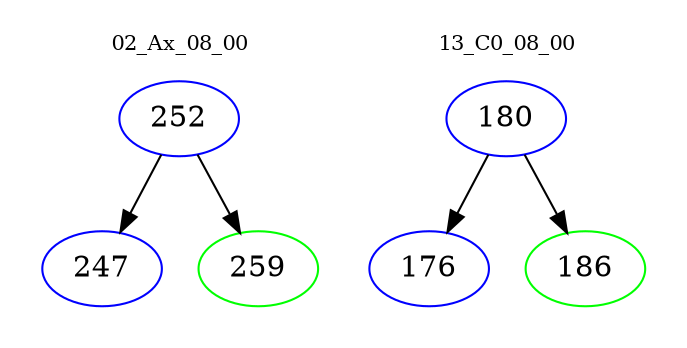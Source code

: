 digraph{
subgraph cluster_0 {
color = white
label = "02_Ax_08_00";
fontsize=10;
T0_252 [label="252", color="blue"]
T0_252 -> T0_247 [color="black"]
T0_247 [label="247", color="blue"]
T0_252 -> T0_259 [color="black"]
T0_259 [label="259", color="green"]
}
subgraph cluster_1 {
color = white
label = "13_C0_08_00";
fontsize=10;
T1_180 [label="180", color="blue"]
T1_180 -> T1_176 [color="black"]
T1_176 [label="176", color="blue"]
T1_180 -> T1_186 [color="black"]
T1_186 [label="186", color="green"]
}
}
